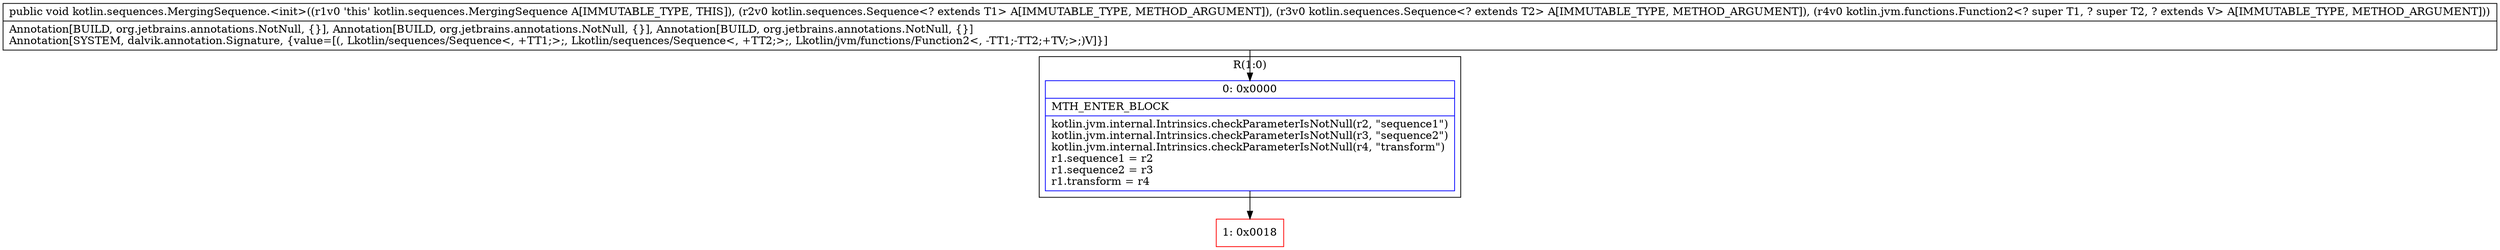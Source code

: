 digraph "CFG forkotlin.sequences.MergingSequence.\<init\>(Lkotlin\/sequences\/Sequence;Lkotlin\/sequences\/Sequence;Lkotlin\/jvm\/functions\/Function2;)V" {
subgraph cluster_Region_454142045 {
label = "R(1:0)";
node [shape=record,color=blue];
Node_0 [shape=record,label="{0\:\ 0x0000|MTH_ENTER_BLOCK\l|kotlin.jvm.internal.Intrinsics.checkParameterIsNotNull(r2, \"sequence1\")\lkotlin.jvm.internal.Intrinsics.checkParameterIsNotNull(r3, \"sequence2\")\lkotlin.jvm.internal.Intrinsics.checkParameterIsNotNull(r4, \"transform\")\lr1.sequence1 = r2\lr1.sequence2 = r3\lr1.transform = r4\l}"];
}
Node_1 [shape=record,color=red,label="{1\:\ 0x0018}"];
MethodNode[shape=record,label="{public void kotlin.sequences.MergingSequence.\<init\>((r1v0 'this' kotlin.sequences.MergingSequence A[IMMUTABLE_TYPE, THIS]), (r2v0 kotlin.sequences.Sequence\<? extends T1\> A[IMMUTABLE_TYPE, METHOD_ARGUMENT]), (r3v0 kotlin.sequences.Sequence\<? extends T2\> A[IMMUTABLE_TYPE, METHOD_ARGUMENT]), (r4v0 kotlin.jvm.functions.Function2\<? super T1, ? super T2, ? extends V\> A[IMMUTABLE_TYPE, METHOD_ARGUMENT]))  | Annotation[BUILD, org.jetbrains.annotations.NotNull, \{\}], Annotation[BUILD, org.jetbrains.annotations.NotNull, \{\}], Annotation[BUILD, org.jetbrains.annotations.NotNull, \{\}]\lAnnotation[SYSTEM, dalvik.annotation.Signature, \{value=[(, Lkotlin\/sequences\/Sequence\<, +TT1;\>;, Lkotlin\/sequences\/Sequence\<, +TT2;\>;, Lkotlin\/jvm\/functions\/Function2\<, \-TT1;\-TT2;+TV;\>;)V]\}]\l}"];
MethodNode -> Node_0;
Node_0 -> Node_1;
}

